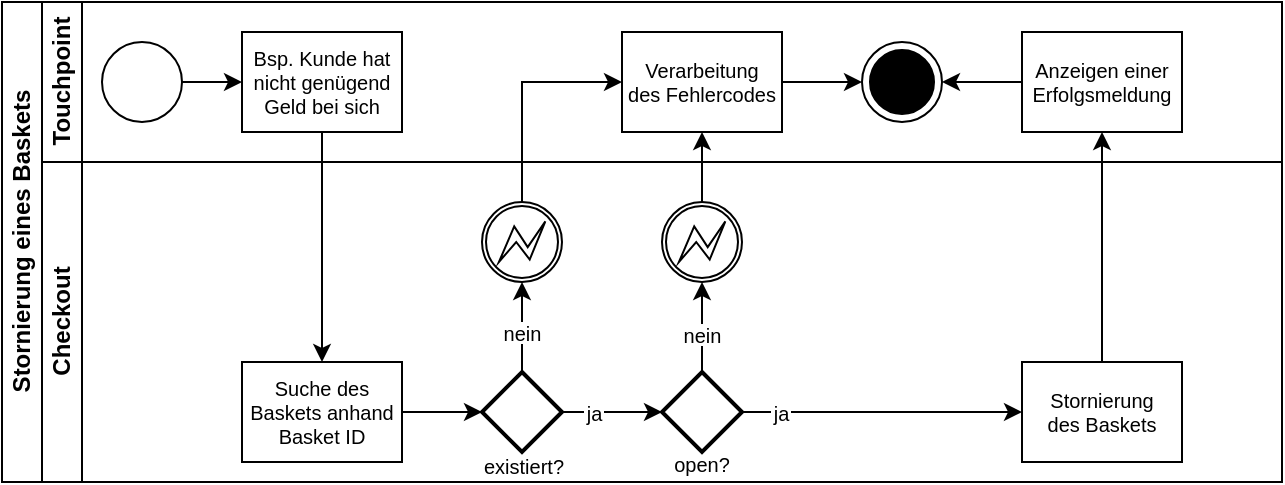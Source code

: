 <mxfile version="16.5.6" type="device"><diagram id="0bO78Ggs4bKYxxpaKZGb" name="Seite-1"><mxGraphModel dx="480" dy="753" grid="1" gridSize="10" guides="1" tooltips="1" connect="1" arrows="1" fold="1" page="1" pageScale="1" pageWidth="1169" pageHeight="827" math="0" shadow="0"><root><mxCell id="0"/><mxCell id="1" parent="0"/><mxCell id="jlMWBAW2KEowG_3kdhdR-1" value="Stornierung eines Baskets" style="swimlane;html=1;childLayout=stackLayout;resizeParent=1;resizeParentMax=0;horizontal=0;startSize=20;horizontalStack=0;fontColor=#000000;strokeColor=#000000;fillColor=none;" parent="1" vertex="1"><mxGeometry x="10" y="550" width="640" height="240" as="geometry"/></mxCell><mxCell id="jlMWBAW2KEowG_3kdhdR-2" value="Touchpoint" style="swimlane;html=1;startSize=20;horizontal=0;fontColor=#000000;strokeColor=#000000;fillColor=none;" parent="jlMWBAW2KEowG_3kdhdR-1" vertex="1"><mxGeometry x="20" width="620" height="80" as="geometry"/></mxCell><mxCell id="jlMWBAW2KEowG_3kdhdR-3" value="" style="edgeStyle=orthogonalEdgeStyle;rounded=0;orthogonalLoop=1;jettySize=auto;html=1;fontColor=#000000;strokeColor=#000000;" parent="jlMWBAW2KEowG_3kdhdR-2" source="jlMWBAW2KEowG_3kdhdR-4" target="jlMWBAW2KEowG_3kdhdR-5" edge="1"><mxGeometry relative="1" as="geometry"/></mxCell><mxCell id="jlMWBAW2KEowG_3kdhdR-4" value="" style="ellipse;whiteSpace=wrap;html=1;fontColor=#000000;strokeColor=#000000;fillColor=#FFFFFF;" parent="jlMWBAW2KEowG_3kdhdR-2" vertex="1"><mxGeometry x="30" y="20" width="40" height="40" as="geometry"/></mxCell><mxCell id="jlMWBAW2KEowG_3kdhdR-5" value="Bsp. Kunde hat&#10;nicht genügend&#10;Geld bei sich" style="rounded=0;fontFamily=Helvetica;fontSize=10;fontColor=#000000;align=center;strokeColor=#000000;fillColor=#FFFFFF;" parent="jlMWBAW2KEowG_3kdhdR-2" vertex="1"><mxGeometry x="100" y="15" width="80" height="50" as="geometry"/></mxCell><mxCell id="jlMWBAW2KEowG_3kdhdR-6" style="edgeStyle=orthogonalEdgeStyle;rounded=0;orthogonalLoop=1;jettySize=auto;html=1;fontSize=10;fontColor=#000000;strokeColor=#000000;" parent="jlMWBAW2KEowG_3kdhdR-2" source="jlMWBAW2KEowG_3kdhdR-7" target="jlMWBAW2KEowG_3kdhdR-8" edge="1"><mxGeometry relative="1" as="geometry"/></mxCell><mxCell id="jlMWBAW2KEowG_3kdhdR-7" value="Verarbeitung&#10;des Fehlercodes" style="rounded=0;fontFamily=Helvetica;fontSize=10;fontColor=#000000;align=center;strokeColor=#000000;fillColor=#FFFFFF;" parent="jlMWBAW2KEowG_3kdhdR-2" vertex="1"><mxGeometry x="290" y="15" width="80" height="50" as="geometry"/></mxCell><mxCell id="jlMWBAW2KEowG_3kdhdR-8" value="" style="ellipse;html=1;shape=endState;fillColor=#000000;strokeColor=#000000;fontSize=10;fontColor=#000000;" parent="jlMWBAW2KEowG_3kdhdR-2" vertex="1"><mxGeometry x="410" y="20" width="40" height="40" as="geometry"/></mxCell><mxCell id="jlMWBAW2KEowG_3kdhdR-9" style="edgeStyle=orthogonalEdgeStyle;rounded=0;orthogonalLoop=1;jettySize=auto;html=1;exitX=0;exitY=0.5;exitDx=0;exitDy=0;entryX=1;entryY=0.5;entryDx=0;entryDy=0;fontSize=11;fontColor=#000000;strokeColor=#000000;" parent="jlMWBAW2KEowG_3kdhdR-2" source="jlMWBAW2KEowG_3kdhdR-10" target="jlMWBAW2KEowG_3kdhdR-8" edge="1"><mxGeometry relative="1" as="geometry"/></mxCell><mxCell id="jlMWBAW2KEowG_3kdhdR-10" value="Anzeigen einer&#10;Erfolgsmeldung" style="rounded=0;fontFamily=Helvetica;fontSize=10;fontColor=#000000;align=center;strokeColor=#000000;fillColor=#FFFFFF;" parent="jlMWBAW2KEowG_3kdhdR-2" vertex="1"><mxGeometry x="490" y="15" width="80" height="50" as="geometry"/></mxCell><mxCell id="jlMWBAW2KEowG_3kdhdR-11" style="edgeStyle=orthogonalEdgeStyle;rounded=0;orthogonalLoop=1;jettySize=auto;html=1;fontSize=10;fontColor=#000000;strokeColor=#000000;" parent="jlMWBAW2KEowG_3kdhdR-1" source="jlMWBAW2KEowG_3kdhdR-5" target="jlMWBAW2KEowG_3kdhdR-16" edge="1"><mxGeometry relative="1" as="geometry"/></mxCell><mxCell id="jlMWBAW2KEowG_3kdhdR-12" style="edgeStyle=orthogonalEdgeStyle;rounded=0;orthogonalLoop=1;jettySize=auto;html=1;fontSize=10;fontColor=#000000;strokeColor=#000000;" parent="jlMWBAW2KEowG_3kdhdR-1" source="jlMWBAW2KEowG_3kdhdR-22" target="jlMWBAW2KEowG_3kdhdR-10" edge="1"><mxGeometry relative="1" as="geometry"/></mxCell><mxCell id="jlMWBAW2KEowG_3kdhdR-13" style="edgeStyle=orthogonalEdgeStyle;rounded=0;orthogonalLoop=1;jettySize=auto;html=1;exitX=0.5;exitY=0;exitDx=0;exitDy=0;exitPerimeter=0;entryX=0;entryY=0.5;entryDx=0;entryDy=0;fontSize=11;fontColor=#000000;strokeColor=#000000;" parent="jlMWBAW2KEowG_3kdhdR-1" source="jlMWBAW2KEowG_3kdhdR-19" target="jlMWBAW2KEowG_3kdhdR-7" edge="1"><mxGeometry relative="1" as="geometry"/></mxCell><mxCell id="jlMWBAW2KEowG_3kdhdR-14" value="Checkout" style="swimlane;html=1;startSize=20;horizontal=0;fontColor=#000000;strokeColor=#000000;fillColor=none;" parent="jlMWBAW2KEowG_3kdhdR-1" vertex="1"><mxGeometry x="20" y="80" width="620" height="160" as="geometry"/></mxCell><mxCell id="jlMWBAW2KEowG_3kdhdR-15" value="" style="edgeStyle=orthogonalEdgeStyle;rounded=0;orthogonalLoop=1;jettySize=auto;html=1;endArrow=classic;endFill=1;fontColor=#000000;strokeColor=#000000;" parent="jlMWBAW2KEowG_3kdhdR-14" source="jlMWBAW2KEowG_3kdhdR-16" target="jlMWBAW2KEowG_3kdhdR-30" edge="1"><mxGeometry relative="1" as="geometry"><mxPoint x="290" y="60" as="targetPoint"/></mxGeometry></mxCell><mxCell id="jlMWBAW2KEowG_3kdhdR-16" value="Suche des&#10;Baskets anhand&#10;Basket ID" style="rounded=0;fontFamily=Helvetica;fontSize=10;fontColor=#000000;align=center;strokeColor=#000000;fillColor=#FFFFFF;" parent="jlMWBAW2KEowG_3kdhdR-14" vertex="1"><mxGeometry x="100" y="100" width="80" height="50" as="geometry"/></mxCell><mxCell id="jlMWBAW2KEowG_3kdhdR-17" style="edgeStyle=orthogonalEdgeStyle;rounded=0;orthogonalLoop=1;jettySize=auto;html=1;fontSize=10;fontColor=#000000;strokeColor=#000000;" parent="jlMWBAW2KEowG_3kdhdR-14" source="jlMWBAW2KEowG_3kdhdR-30" target="jlMWBAW2KEowG_3kdhdR-25" edge="1"><mxGeometry relative="1" as="geometry"/></mxCell><mxCell id="jlMWBAW2KEowG_3kdhdR-18" value="ja" style="edgeLabel;align=center;verticalAlign=middle;resizable=0;points=[];fontSize=10;fontColor=#000000;labelBackgroundColor=#FFFFFF;" parent="jlMWBAW2KEowG_3kdhdR-17" vertex="1" connectable="0"><mxGeometry x="-0.209" y="1" relative="1" as="geometry"><mxPoint x="-4" y="1" as="offset"/></mxGeometry></mxCell><mxCell id="jlMWBAW2KEowG_3kdhdR-19" value="" style="points=[[0.145,0.145,0],[0.5,0,0],[0.855,0.145,0],[1,0.5,0],[0.855,0.855,0],[0.5,1,0],[0.145,0.855,0],[0,0.5,0]];shape=mxgraph.bpmn.event;html=1;verticalLabelPosition=bottom;labelBackgroundColor=#ffffff;verticalAlign=top;align=center;perimeter=ellipsePerimeter;outlineConnect=0;aspect=fixed;outline=boundInt;symbol=error;fontSize=10;fontColor=#000000;strokeColor=#000000;fillColor=#FFFFFF;" parent="jlMWBAW2KEowG_3kdhdR-14" vertex="1"><mxGeometry x="220" y="20" width="40" height="40" as="geometry"/></mxCell><mxCell id="jlMWBAW2KEowG_3kdhdR-20" style="edgeStyle=orthogonalEdgeStyle;rounded=0;orthogonalLoop=1;jettySize=auto;html=1;fontSize=10;fontColor=#000000;strokeColor=#000000;" parent="jlMWBAW2KEowG_3kdhdR-14" source="jlMWBAW2KEowG_3kdhdR-30" target="jlMWBAW2KEowG_3kdhdR-19" edge="1"><mxGeometry relative="1" as="geometry"><mxPoint x="330" y="30" as="sourcePoint"/></mxGeometry></mxCell><mxCell id="jlMWBAW2KEowG_3kdhdR-21" value="nein" style="edgeLabel;align=center;verticalAlign=middle;resizable=0;points=[];fontSize=10;fontColor=#000000;labelBackgroundColor=#FFFFFF;" parent="jlMWBAW2KEowG_3kdhdR-20" vertex="1" connectable="0"><mxGeometry x="-0.166" relative="1" as="geometry"><mxPoint y="-1" as="offset"/></mxGeometry></mxCell><mxCell id="jlMWBAW2KEowG_3kdhdR-22" value="Stornierung&#10;des Baskets" style="rounded=0;fontFamily=Helvetica;fontSize=10;fontColor=#000000;align=center;strokeColor=#000000;fillColor=#FFFFFF;" parent="jlMWBAW2KEowG_3kdhdR-14" vertex="1"><mxGeometry x="490" y="100" width="80" height="50" as="geometry"/></mxCell><mxCell id="jlMWBAW2KEowG_3kdhdR-23" style="edgeStyle=orthogonalEdgeStyle;rounded=0;orthogonalLoop=1;jettySize=auto;html=1;fontSize=10;fontColor=#000000;strokeColor=#000000;" parent="jlMWBAW2KEowG_3kdhdR-14" source="jlMWBAW2KEowG_3kdhdR-25" target="jlMWBAW2KEowG_3kdhdR-22" edge="1"><mxGeometry relative="1" as="geometry"/></mxCell><mxCell id="jlMWBAW2KEowG_3kdhdR-24" value="ja" style="edgeLabel;align=center;verticalAlign=middle;resizable=0;points=[];fontSize=10;fontColor=#000000;labelBackgroundColor=#FFFFFF;" parent="jlMWBAW2KEowG_3kdhdR-23" vertex="1" connectable="0"><mxGeometry x="-0.118" relative="1" as="geometry"><mxPoint x="-42" as="offset"/></mxGeometry></mxCell><mxCell id="jlMWBAW2KEowG_3kdhdR-25" value="" style="strokeWidth=2;html=1;shape=mxgraph.flowchart.decision;whiteSpace=wrap;fontSize=10;fontColor=#000000;fillColor=#FFFFFF;strokeColor=#000000;" parent="jlMWBAW2KEowG_3kdhdR-14" vertex="1"><mxGeometry x="310" y="105" width="40" height="40" as="geometry"/></mxCell><mxCell id="jlMWBAW2KEowG_3kdhdR-26" value="" style="points=[[0.145,0.145,0],[0.5,0,0],[0.855,0.145,0],[1,0.5,0],[0.855,0.855,0],[0.5,1,0],[0.145,0.855,0],[0,0.5,0]];shape=mxgraph.bpmn.event;html=1;verticalLabelPosition=bottom;labelBackgroundColor=#ffffff;verticalAlign=top;align=center;perimeter=ellipsePerimeter;outlineConnect=0;aspect=fixed;outline=boundInt;symbol=error;fontSize=10;fontColor=#000000;strokeColor=#000000;fillColor=#FFFFFF;" parent="jlMWBAW2KEowG_3kdhdR-14" vertex="1"><mxGeometry x="310" y="20" width="40" height="40" as="geometry"/></mxCell><mxCell id="jlMWBAW2KEowG_3kdhdR-27" style="edgeStyle=orthogonalEdgeStyle;rounded=0;orthogonalLoop=1;jettySize=auto;html=1;fontSize=10;fontColor=#000000;strokeColor=#000000;exitX=0.5;exitY=0;exitDx=0;exitDy=0;exitPerimeter=0;entryX=0.5;entryY=1;entryDx=0;entryDy=0;entryPerimeter=0;" parent="jlMWBAW2KEowG_3kdhdR-14" source="jlMWBAW2KEowG_3kdhdR-25" target="jlMWBAW2KEowG_3kdhdR-26" edge="1"><mxGeometry relative="1" as="geometry"><mxPoint x="370" y="90" as="targetPoint"/></mxGeometry></mxCell><mxCell id="jlMWBAW2KEowG_3kdhdR-28" value="nein" style="edgeLabel;align=center;verticalAlign=middle;resizable=0;points=[];fontSize=10;fontColor=#000000;labelBackgroundColor=#FFFFFF;" parent="jlMWBAW2KEowG_3kdhdR-27" vertex="1" connectable="0"><mxGeometry x="-0.158" relative="1" as="geometry"><mxPoint as="offset"/></mxGeometry></mxCell><mxCell id="jlMWBAW2KEowG_3kdhdR-29" value="open?" style="text;strokeColor=none;fillColor=none;align=center;verticalAlign=middle;fontSize=10;fontColor=#000000;labelBackgroundColor=none;" parent="jlMWBAW2KEowG_3kdhdR-14" vertex="1"><mxGeometry x="302.5" y="146" width="55" height="10" as="geometry"/></mxCell><mxCell id="jlMWBAW2KEowG_3kdhdR-30" value="" style="strokeWidth=2;html=1;shape=mxgraph.flowchart.decision;whiteSpace=wrap;fontSize=10;fontColor=#000000;fillColor=#FFFFFF;strokeColor=#000000;" parent="jlMWBAW2KEowG_3kdhdR-14" vertex="1"><mxGeometry x="220" y="105" width="40" height="40" as="geometry"/></mxCell><mxCell id="jlMWBAW2KEowG_3kdhdR-31" value="existiert?" style="text;strokeColor=none;fillColor=none;align=center;verticalAlign=middle;fontSize=10;fontColor=#000000;labelBackgroundColor=none;" parent="jlMWBAW2KEowG_3kdhdR-14" vertex="1"><mxGeometry x="213.5" y="147" width="55" height="10" as="geometry"/></mxCell><mxCell id="jlMWBAW2KEowG_3kdhdR-32" style="edgeStyle=orthogonalEdgeStyle;rounded=0;orthogonalLoop=1;jettySize=auto;html=1;exitX=0.5;exitY=0;exitDx=0;exitDy=0;exitPerimeter=0;entryX=0.5;entryY=1;entryDx=0;entryDy=0;fontSize=11;fontColor=#000000;strokeColor=#000000;" parent="jlMWBAW2KEowG_3kdhdR-1" source="jlMWBAW2KEowG_3kdhdR-26" target="jlMWBAW2KEowG_3kdhdR-7" edge="1"><mxGeometry relative="1" as="geometry"/></mxCell></root></mxGraphModel></diagram></mxfile>
